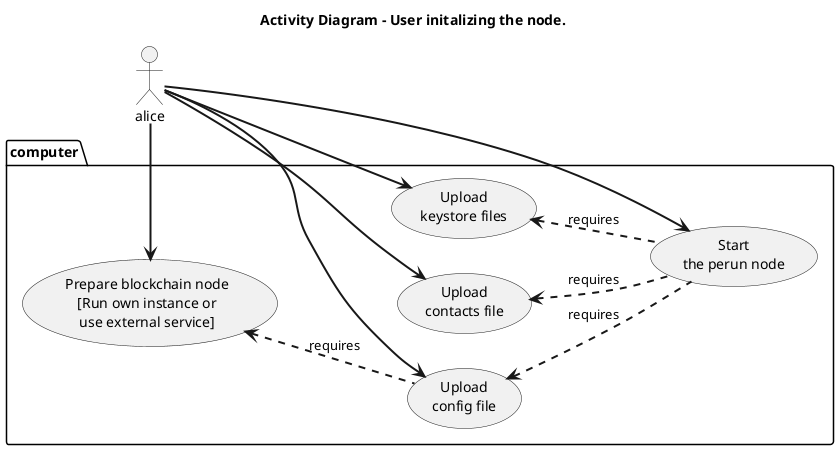 @startuml act_node_user
Title Activity Diagram - User initalizing the node.

skinparam sequence {
    messageAlign center
    ArrowThickness 2
    BoxBorderColor Sienna
    BoxBackgroundColor SeaShell
    GroupBodyBackgroundColor transparent
    NoteTextAlignment center
    DefaultTextAlignment center
}

actor alice

left to right direction

package computer {
    (Prepare blockchain node\n[Run own instance or\nuse external service]) as prep_bc
    (Upload\ncontacts file) as prov_cont
    (Upload\nkeystore files) as prov_ks
    (Upload\nconfig file) as prov_cnf
    (Start\nthe perun node) as start_perun
}

prov_cnf .up.> prep_bc: requires
start_perun .up.> prov_cnf: requires
start_perun .up.> prov_cont: requires
start_perun .up.> prov_ks: requires

alice -right-> prep_bc
alice -down-> prov_cont
alice -down-> prov_cnf
alice -down-> prov_ks
alice -right-> start_perun

@enduml